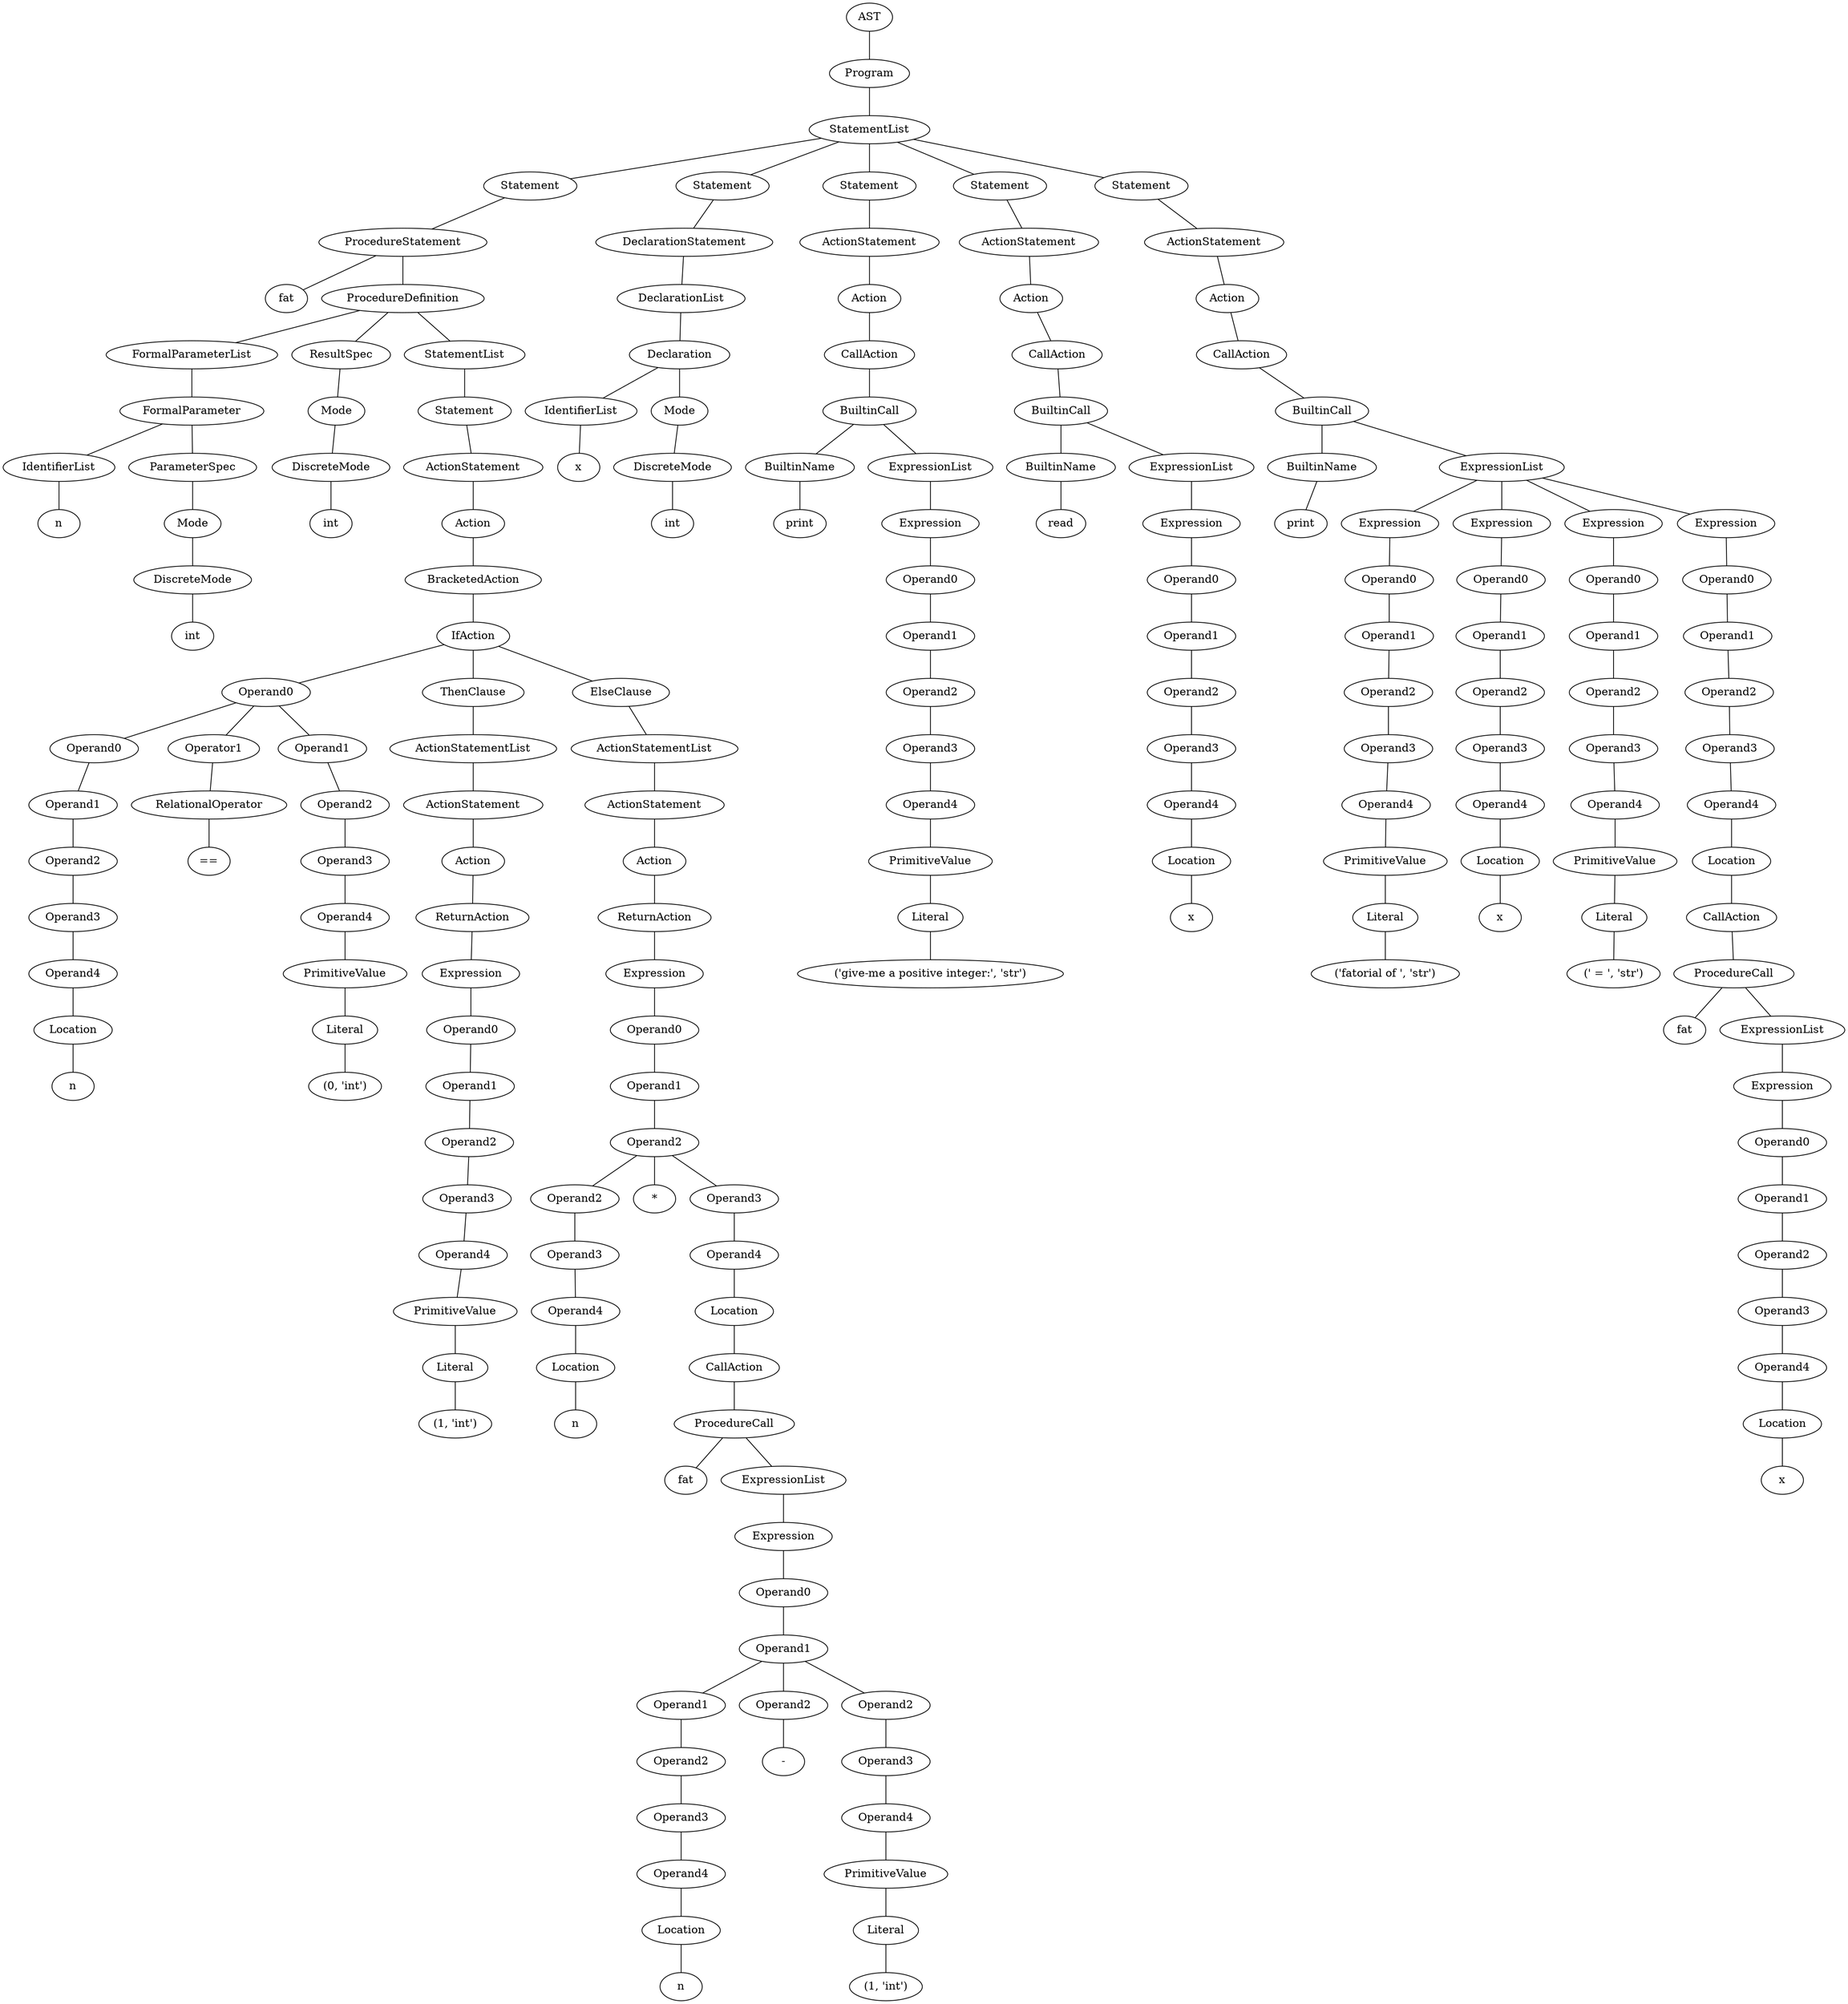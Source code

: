 graph G {
59865464 [label=AST];
59865352 [label=Program];
59865464 -- 59865352;
59865352 [label=Program];
60024088 [label=StatementList];
59865352 -- 60024088;
60024088 [label=StatementList];
59870512 [label=Statement];
60024088 -- 59870512;
59870512 [label=Statement];
59869168 [label=ProcedureStatement];
59870512 -- 59869168;
59869168 [label=ProcedureStatement];
11051813290527172728 [label=fat];
59869168 -- 11051813290527172728;
59866976 [label=ProcedureDefinition];
59869168 -- 59866976;
59866976 [label=ProcedureDefinition];
60076496 [label=FormalParameterList];
59866976 -- 60076496;
60076496 [label=FormalParameterList];
60076328 [label=FormalParameter];
60076496 -- 60076328;
60076328 [label=FormalParameter];
60076608 [label=IdentifierList];
60076328 -- 60076608;
60076608 [label=IdentifierList];
10214358683557335438 [label=n];
60076608 -- 10214358683557335438;
60076440 [label=ParameterSpec];
60076328 -- 60076440;
60076440 [label=ParameterSpec];
60077448 [label=Mode];
60076440 -- 60077448;
60077448 [label=Mode];
61148800 [label=DiscreteMode];
60077448 -- 61148800;
61148800 [label=DiscreteMode];
10306969293802317017 [label=int];
61148800 -- 10306969293802317017;
60076272 [label=ResultSpec];
59866976 -- 60076272;
60076272 [label=ResultSpec];
60067680 [label=Mode];
60076272 -- 60067680;
60067680 [label=Mode];
60076216 [label=DiscreteMode];
60067680 -- 60076216;
60076216 [label=DiscreteMode];
13309299462024282377 [label=int];
60076216 -- 13309299462024282377;
60065552 [label=StatementList];
59866976 -- 60065552;
60065552 [label=StatementList];
60066448 [label=Statement];
60065552 -- 60066448;
60066448 [label=Statement];
60064880 [label=ActionStatement];
60066448 -- 60064880;
60064880 [label=ActionStatement];
60066504 [label=Action];
60064880 -- 60066504;
60066504 [label=Action];
60073968 [label=BracketedAction];
60066504 -- 60073968;
60073968 [label=BracketedAction];
60064712 [label=IfAction];
60073968 -- 60064712;
60064712 [label=IfAction];
60065664 [label=Operand0];
60064712 -- 60065664;
60065664 [label=Operand0];
60066728 [label=Operand0];
60065664 -- 60066728;
60066728 [label=Operand0];
60065048 [label=Operand1];
60066728 -- 60065048;
60065048 [label=Operand1];
60065776 [label=Operand2];
60065048 -- 60065776;
60065776 [label=Operand2];
60066616 [label=Operand3];
60065776 -- 60066616;
60066616 [label=Operand3];
60066392 [label=Operand4];
60066616 -- 60066392;
60066392 [label=Operand4];
60076104 [label=Location];
60066392 -- 60076104;
60076104 [label=Location];
9738238816620710272 [label=n];
60076104 -- 9738238816620710272;
60066336 [label=Operator1];
60065664 -- 60066336;
60066336 [label=Operator1];
60066784 [label=RelationalOperator];
60066336 -- 60066784;
60066784 [label=RelationalOperator];
10957778463976930602 [label="=="];
60066784 -- 10957778463976930602;
60065720 [label=Operand1];
60065664 -- 60065720;
60065720 [label=Operand1];
60065832 [label=Operand2];
60065720 -- 60065832;
60065832 [label=Operand2];
60065888 [label=Operand3];
60065832 -- 60065888;
60065888 [label=Operand3];
64517400 [label=Operand4];
60065888 -- 64517400;
64517400 [label=Operand4];
60066112 [label=PrimitiveValue];
64517400 -- 60066112;
60066112 [label=PrimitiveValue];
60066168 [label=Literal];
60066112 -- 60066168;
60066168 [label=Literal];
9984216195312603045 [label="(0, 'int')"];
60066168 -- 9984216195312603045;
60065384 [label=ThenClause];
60064712 -- 60065384;
60065384 [label=ThenClause];
60064768 [label=ActionStatementList];
60065384 -- 60064768;
60064768 [label=ActionStatementList];
60064824 [label=ActionStatement];
60064768 -- 60064824;
60064824 [label=ActionStatement];
60065328 [label=Action];
60064824 -- 60065328;
60065328 [label=Action];
60064936 [label=ReturnAction];
60065328 -- 60064936;
60064936 [label=ReturnAction];
60064992 [label=Expression];
60064936 -- 60064992;
60064992 [label=Expression];
60065104 [label=Operand0];
60064992 -- 60065104;
60065104 [label=Operand0];
60065160 [label=Operand1];
60065104 -- 60065160;
60065160 [label=Operand1];
60065608 [label=Operand2];
60065160 -- 60065608;
60065608 [label=Operand2];
60066056 [label=Operand3];
60065608 -- 60066056;
60066056 [label=Operand3];
60065496 [label=Operand4];
60066056 -- 60065496;
60065496 [label=Operand4];
60065272 [label=PrimitiveValue];
60065496 -- 60065272;
60065272 [label=PrimitiveValue];
60066224 [label=Literal];
60065272 -- 60066224;
60066224 [label=Literal];
11821867704659392646 [label="(1, 'int')"];
60066224 -- 11821867704659392646;
60064544 [label=ElseClause];
60064712 -- 60064544;
60064544 [label=ElseClause];
60072680 [label=ActionStatementList];
60064544 -- 60072680;
60072680 [label=ActionStatementList];
60073296 [label=ActionStatement];
60072680 -- 60073296;
60073296 [label=ActionStatement];
60064488 [label=Action];
60073296 -- 60064488;
60064488 [label=Action];
60064376 [label=ReturnAction];
60064488 -- 60064376;
60064376 [label=ReturnAction];
60075480 [label=Expression];
60064376 -- 60075480;
60075480 [label=Expression];
60067456 [label=Operand0];
60075480 -- 60067456;
60067456 [label=Operand0];
60064320 [label=Operand1];
60067456 -- 60064320;
60064320 [label=Operand1];
60067120 [label=Operand2];
60064320 -- 60067120;
60067120 [label=Operand2];
60065944 [label=Operand2];
60067120 -- 60065944;
60065944 [label=Operand2];
60064600 [label=Operand3];
60065944 -- 60064600;
60064600 [label=Operand3];
60064432 [label=Operand4];
60064600 -- 60064432;
60064432 [label=Operand4];
60066000 [label=Location];
60064432 -- 60066000;
60066000 [label=Location];
11568805563730531422 [label=n];
60066000 -- 11568805563730531422;
10217817935650392282 [label="*"];
60067120 -- 10217817935650392282;
60064096 [label=Operand3];
60067120 -- 60064096;
60064096 [label=Operand3];
60067400 [label=Operand4];
60064096 -- 60067400;
60067400 [label=Operand4];
60067288 [label=Location];
60067400 -- 60067288;
60067288 [label=Location];
60064208 [label=CallAction];
60067288 -- 60064208;
60064208 [label=CallAction];
60067568 [label=ProcedureCall];
60064208 -- 60067568;
60067568 [label=ProcedureCall];
11705646143738265462 [label=fat];
60067568 -- 11705646143738265462;
60067232 [label=ExpressionList];
60067568 -- 60067232;
60067232 [label=ExpressionList];
60067176 [label=Expression];
60067232 -- 60067176;
60067176 [label=Expression];
60065440 [label=Operand0];
60067176 -- 60065440;
60065440 [label=Operand0];
60067008 [label=Operand1];
60065440 -- 60067008;
60067008 [label=Operand1];
60063872 [label=Operand1];
60067008 -- 60063872;
60063872 [label=Operand1];
60063928 [label=Operand2];
60063872 -- 60063928;
60063928 [label=Operand2];
60064264 [label=Operand3];
60063928 -- 60064264;
60064264 [label=Operand3];
60064040 [label=Operand4];
60064264 -- 60064040;
60064040 [label=Operand4];
60064656 [label=Location];
60064040 -- 60064656;
60064656 [label=Location];
12877002123444210628 [label=n];
60064656 -- 12877002123444210628;
60063816 [label=Operand2];
60067008 -- 60063816;
60063816 [label=Operand2];
12276705552670749688 [label="-"];
60063816 -- 12276705552670749688;
60066952 [label=Operand2];
60067008 -- 60066952;
60066952 [label=Operand2];
60067624 [label=Operand3];
60066952 -- 60067624;
60067624 [label=Operand3];
60067792 [label=Operand4];
60067624 -- 60067792;
60067792 [label=Operand4];
60066840 [label=PrimitiveValue];
60067792 -- 60066840;
60066840 [label=PrimitiveValue];
60063984 [label=Literal];
60066840 -- 60063984;
60063984 [label=Literal];
13448352733527995774 [label="(1, 'int')"];
60063984 -- 13448352733527995774;
60067736 [label=Statement];
60024088 -- 60067736;
60067736 [label=Statement];
59867032 [label=DeclarationStatement];
60067736 -- 59867032;
59867032 [label=DeclarationStatement];
60077672 [label=DeclarationList];
59867032 -- 60077672;
60077672 [label=DeclarationList];
60065216 [label=Declaration];
60077672 -- 60065216;
60065216 [label=Declaration];
60077840 [label=IdentifierList];
60065216 -- 60077840;
60077840 [label=IdentifierList];
9633777931342598867 [label=x];
60077840 -- 9633777931342598867;
60066672 [label=Mode];
60065216 -- 60066672;
60066672 [label=Mode];
60076160 [label=DiscreteMode];
60066672 -- 60076160;
60076160 [label=DiscreteMode];
10878526173401922186 [label=int];
60076160 -- 10878526173401922186;
56562352 [label=Statement];
60024088 -- 56562352;
56562352 [label=Statement];
59866248 [label=ActionStatement];
56562352 -- 59866248;
59866248 [label=ActionStatement];
59866360 [label=Action];
59866248 -- 59866360;
59866360 [label=Action];
60076384 [label=CallAction];
59866360 -- 60076384;
60076384 [label=CallAction];
59866472 [label=BuiltinCall];
60076384 -- 59866472;
59866472 [label=BuiltinCall];
56783144 [label=BuiltinName];
59866472 -- 56783144;
56783144 [label=BuiltinName];
10452351349791077201 [label=print];
56783144 -- 10452351349791077201;
59866528 [label=ExpressionList];
59866472 -- 59866528;
59866528 [label=ExpressionList];
59866584 [label=Expression];
59866528 -- 59866584;
59866584 [label=Expression];
59866640 [label=Operand0];
59866584 -- 59866640;
59866640 [label=Operand0];
59866696 [label=Operand1];
59866640 -- 59866696;
59866696 [label=Operand1];
59866920 [label=Operand2];
59866696 -- 59866920;
59866920 [label=Operand2];
59866864 [label=Operand3];
59866920 -- 59866864;
59866864 [label=Operand3];
60076552 [label=Operand4];
59866864 -- 60076552;
60076552 [label=Operand4];
59866752 [label=PrimitiveValue];
60076552 -- 59866752;
59866752 [label=PrimitiveValue];
59865520 [label=Literal];
59866752 -- 59865520;
59865520 [label=Literal];
13568078937066702307 [label="('give-me a positive integer:', 'str')"];
59865520 -- 13568078937066702307;
59866136 [label=Statement];
60024088 -- 59866136;
59866136 [label=Statement];
59865296 [label=ActionStatement];
59866136 -- 59865296;
59865296 [label=ActionStatement];
59865408 [label=Action];
59865296 -- 59865408;
59865408 [label=Action];
59866080 [label=CallAction];
59865408 -- 59866080;
59866080 [label=CallAction];
59865576 [label=BuiltinCall];
59866080 -- 59865576;
59865576 [label=BuiltinCall];
60076944 [label=BuiltinName];
59865576 -- 60076944;
60076944 [label=BuiltinName];
12046405883616721669 [label=read];
60076944 -- 12046405883616721669;
59865632 [label=ExpressionList];
59865576 -- 59865632;
59865632 [label=ExpressionList];
59865688 [label=Expression];
59865632 -- 59865688;
59865688 [label=Expression];
59865744 [label=Operand0];
59865688 -- 59865744;
59865744 [label=Operand0];
59865800 [label=Operand1];
59865744 -- 59865800;
59865800 [label=Operand1];
59865856 [label=Operand2];
59865800 -- 59865856;
59865856 [label=Operand2];
60067344 [label=Operand3];
59865856 -- 60067344;
60067344 [label=Operand3];
59866024 [label=Operand4];
60067344 -- 59866024;
59866024 [label=Operand4];
59866192 [label=Location];
59866024 -- 59866192;
59866192 [label=Location];
12251734492547176079 [label=x];
59866192 -- 12251734492547176079;
59865184 [label=Statement];
60024088 -- 59865184;
59865184 [label=Statement];
59863616 [label=ActionStatement];
59865184 -- 59863616;
59863616 [label=ActionStatement];
59863840 [label=Action];
59863616 -- 59863840;
59863840 [label=Action];
59865128 [label=CallAction];
59863840 -- 59865128;
59865128 [label=CallAction];
59863504 [label=BuiltinCall];
59865128 -- 59863504;
59863504 [label=BuiltinCall];
59866304 [label=BuiltinName];
59863504 -- 59866304;
59866304 [label=BuiltinName];
10706328403354182259 [label=print];
59866304 -- 10706328403354182259;
60024200 [label=ExpressionList];
59863504 -- 60024200;
60024200 [label=ExpressionList];
59864736 [label=Expression];
60024200 -- 59864736;
59864736 [label=Expression];
59864792 [label=Operand0];
59864736 -- 59864792;
59864792 [label=Operand0];
59864848 [label=Operand1];
59864792 -- 59864848;
59864848 [label=Operand1];
59864904 [label=Operand2];
59864848 -- 59864904;
59864904 [label=Operand2];
59864960 [label=Operand3];
59864904 -- 59864960;
59864960 [label=Operand3];
59866416 [label=Operand4];
59864960 -- 59866416;
59866416 [label=Operand4];
59865072 [label=PrimitiveValue];
59866416 -- 59865072;
59865072 [label=PrimitiveValue];
59865240 [label=Literal];
59865072 -- 59865240;
59865240 [label=Literal];
9676604767364839291 [label="('fatorial of ', 'str')"];
59865240 -- 9676604767364839291;
59864288 [label=Expression];
60024200 -- 59864288;
59864288 [label=Expression];
59864232 [label=Operand0];
59864288 -- 59864232;
59864232 [label=Operand0];
59864176 [label=Operand1];
59864232 -- 59864176;
59864176 [label=Operand1];
59864120 [label=Operand2];
59864176 -- 59864120;
59864120 [label=Operand2];
59864512 [label=Operand3];
59864120 -- 59864512;
59864512 [label=Operand3];
59864008 [label=Operand4];
59864512 -- 59864008;
59864008 [label=Operand4];
59864624 [label=Location];
59864008 -- 59864624;
59864624 [label=Location];
11808727425286653906 [label=x];
59864624 -- 11808727425286653906;
59863672 [label=Expression];
60024200 -- 59863672;
59863672 [label=Expression];
59863728 [label=Operand0];
59863672 -- 59863728;
59863728 [label=Operand0];
59864400 [label=Operand1];
59863728 -- 59864400;
59864400 [label=Operand1];
59865016 [label=Operand2];
59864400 -- 59865016;
59865016 [label=Operand2];
59864680 [label=Operand3];
59865016 -- 59864680;
59864680 [label=Operand3];
59863952 [label=Operand4];
59864680 -- 59863952;
59863952 [label=Operand4];
59863896 [label=PrimitiveValue];
59863952 -- 59863896;
59863896 [label=PrimitiveValue];
59864568 [label=Literal];
59863896 -- 59864568;
59864568 [label=Literal];
13639693218539807856 [label="(' = ', 'str')"];
59864568 -- 13639693218539807856;
60024256 [label=Expression];
60024200 -- 60024256;
60024256 [label=Expression];
60024312 [label=Operand0];
60024256 -- 60024312;
60024312 [label=Operand0];
60024536 [label=Operand1];
60024312 -- 60024536;
60024536 [label=Operand1];
60024480 [label=Operand2];
60024536 -- 60024480;
60024480 [label=Operand2];
59863280 [label=Operand3];
60024480 -- 59863280;
59863280 [label=Operand3];
60024368 [label=Operand4];
59863280 -- 60024368;
60024368 [label=Operand4];
59863168 [label=Location];
60024368 -- 59863168;
59863168 [label=Location];
59863392 [label=CallAction];
59863168 -- 59863392;
59863392 [label=CallAction];
60024592 [label=ProcedureCall];
59863392 -- 60024592;
60024592 [label=ProcedureCall];
10197729543655818453 [label=fat];
60024592 -- 10197729543655818453;
60024648 [label=ExpressionList];
60024592 -- 60024648;
60024648 [label=ExpressionList];
59863112 [label=Expression];
60024648 -- 59863112;
59863112 [label=Expression];
59863560 [label=Operand0];
59863112 -- 59863560;
59863560 [label=Operand0];
59864064 [label=Operand1];
59863560 -- 59864064;
59864064 [label=Operand1];
59864344 [label=Operand2];
59864064 -- 59864344;
59864344 [label=Operand2];
59863448 [label=Operand3];
59864344 -- 59863448;
59863448 [label=Operand3];
59863224 [label=Operand4];
59863448 -- 59863224;
59863224 [label=Operand4];
59864456 [label=Location];
59863224 -- 59864456;
59864456 [label=Location];
12969963378201452458 [label=x];
59864456 -- 12969963378201452458;
}
